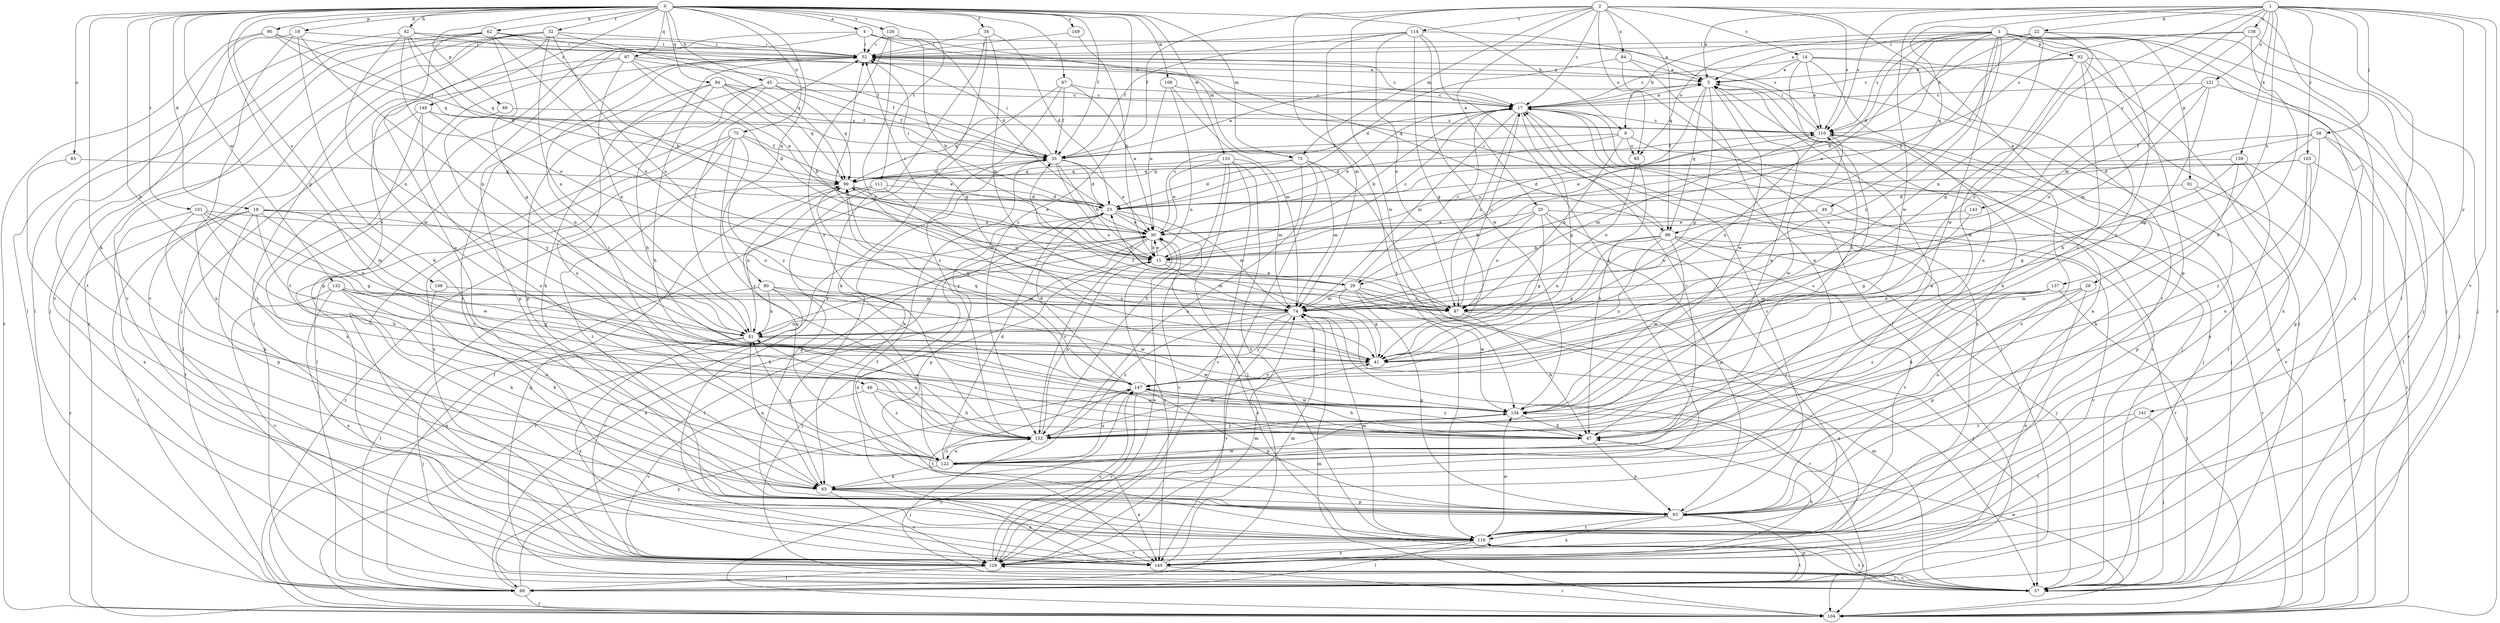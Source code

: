 strict digraph  {
0;
1;
2;
3;
4;
5;
9;
11;
14;
17;
18;
19;
22;
23;
25;
28;
29;
30;
32;
34;
35;
41;
42;
45;
46;
47;
49;
52;
56;
57;
62;
63;
67;
69;
73;
74;
75;
80;
81;
83;
84;
85;
87;
89;
90;
91;
92;
93;
94;
97;
98;
99;
101;
103;
104;
106;
108;
110;
111;
114;
116;
121;
122;
126;
129;
132;
133;
134;
137;
138;
139;
140;
141;
143;
147;
148;
149;
152;
0 -> 4  [label=a];
0 -> 9  [label=b];
0 -> 18  [label=d];
0 -> 19  [label=d];
0 -> 32  [label=f];
0 -> 34  [label=f];
0 -> 35  [label=f];
0 -> 41  [label=g];
0 -> 42  [label=h];
0 -> 45  [label=h];
0 -> 46  [label=h];
0 -> 62  [label=k];
0 -> 63  [label=k];
0 -> 67  [label=l];
0 -> 73  [label=m];
0 -> 75  [label=n];
0 -> 80  [label=n];
0 -> 83  [label=o];
0 -> 89  [label=p];
0 -> 90  [label=p];
0 -> 94  [label=q];
0 -> 97  [label=q];
0 -> 101  [label=r];
0 -> 106  [label=s];
0 -> 108  [label=s];
0 -> 111  [label=t];
0 -> 126  [label=v];
0 -> 132  [label=w];
0 -> 133  [label=w];
0 -> 148  [label=z];
0 -> 149  [label=z];
0 -> 152  [label=z];
1 -> 5  [label=a];
1 -> 22  [label=d];
1 -> 56  [label=j];
1 -> 69  [label=l];
1 -> 98  [label=q];
1 -> 103  [label=r];
1 -> 104  [label=r];
1 -> 110  [label=s];
1 -> 121  [label=u];
1 -> 129  [label=v];
1 -> 134  [label=w];
1 -> 137  [label=x];
1 -> 138  [label=x];
1 -> 139  [label=x];
1 -> 141  [label=y];
1 -> 143  [label=y];
1 -> 147  [label=y];
2 -> 14  [label=c];
2 -> 17  [label=c];
2 -> 25  [label=e];
2 -> 28  [label=e];
2 -> 35  [label=f];
2 -> 73  [label=m];
2 -> 84  [label=o];
2 -> 85  [label=o];
2 -> 98  [label=q];
2 -> 104  [label=r];
2 -> 110  [label=s];
2 -> 114  [label=t];
2 -> 116  [label=t];
2 -> 134  [label=w];
3 -> 9  [label=b];
3 -> 11  [label=b];
3 -> 23  [label=d];
3 -> 29  [label=e];
3 -> 49  [label=i];
3 -> 57  [label=j];
3 -> 85  [label=o];
3 -> 91  [label=p];
3 -> 92  [label=p];
3 -> 93  [label=p];
3 -> 110  [label=s];
3 -> 134  [label=w];
3 -> 140  [label=x];
3 -> 147  [label=y];
3 -> 152  [label=z];
4 -> 52  [label=i];
4 -> 73  [label=m];
4 -> 98  [label=q];
4 -> 110  [label=s];
4 -> 116  [label=t];
4 -> 129  [label=v];
5 -> 17  [label=c];
5 -> 29  [label=e];
5 -> 41  [label=g];
5 -> 63  [label=k];
5 -> 98  [label=q];
5 -> 134  [label=w];
9 -> 23  [label=d];
9 -> 35  [label=f];
9 -> 57  [label=j];
9 -> 85  [label=o];
9 -> 87  [label=o];
11 -> 17  [label=c];
11 -> 29  [label=e];
11 -> 30  [label=e];
11 -> 52  [label=i];
11 -> 57  [label=j];
11 -> 74  [label=m];
11 -> 110  [label=s];
14 -> 5  [label=a];
14 -> 17  [label=c];
14 -> 47  [label=h];
14 -> 57  [label=j];
14 -> 110  [label=s];
14 -> 116  [label=t];
14 -> 122  [label=u];
17 -> 5  [label=a];
17 -> 11  [label=b];
17 -> 30  [label=e];
17 -> 41  [label=g];
17 -> 57  [label=j];
17 -> 69  [label=l];
17 -> 74  [label=m];
17 -> 87  [label=o];
17 -> 99  [label=q];
17 -> 110  [label=s];
18 -> 30  [label=e];
18 -> 69  [label=l];
18 -> 74  [label=m];
18 -> 81  [label=n];
18 -> 87  [label=o];
18 -> 93  [label=p];
18 -> 104  [label=r];
18 -> 152  [label=z];
19 -> 52  [label=i];
19 -> 63  [label=k];
19 -> 81  [label=n];
19 -> 129  [label=v];
19 -> 140  [label=x];
22 -> 5  [label=a];
22 -> 11  [label=b];
22 -> 41  [label=g];
22 -> 52  [label=i];
22 -> 57  [label=j];
22 -> 81  [label=n];
22 -> 110  [label=s];
23 -> 30  [label=e];
23 -> 52  [label=i];
23 -> 74  [label=m];
23 -> 93  [label=p];
23 -> 129  [label=v];
23 -> 140  [label=x];
25 -> 11  [label=b];
25 -> 30  [label=e];
25 -> 41  [label=g];
25 -> 87  [label=o];
25 -> 93  [label=p];
25 -> 104  [label=r];
25 -> 116  [label=t];
28 -> 74  [label=m];
28 -> 93  [label=p];
28 -> 122  [label=u];
28 -> 140  [label=x];
29 -> 17  [label=c];
29 -> 23  [label=d];
29 -> 41  [label=g];
29 -> 52  [label=i];
29 -> 57  [label=j];
29 -> 74  [label=m];
29 -> 87  [label=o];
29 -> 93  [label=p];
29 -> 134  [label=w];
30 -> 11  [label=b];
30 -> 17  [label=c];
30 -> 69  [label=l];
30 -> 104  [label=r];
30 -> 140  [label=x];
30 -> 152  [label=z];
32 -> 52  [label=i];
32 -> 57  [label=j];
32 -> 81  [label=n];
32 -> 87  [label=o];
32 -> 99  [label=q];
32 -> 104  [label=r];
32 -> 122  [label=u];
32 -> 129  [label=v];
34 -> 23  [label=d];
34 -> 41  [label=g];
34 -> 52  [label=i];
34 -> 74  [label=m];
34 -> 140  [label=x];
35 -> 5  [label=a];
35 -> 11  [label=b];
35 -> 23  [label=d];
35 -> 30  [label=e];
35 -> 52  [label=i];
35 -> 63  [label=k];
35 -> 87  [label=o];
35 -> 99  [label=q];
41 -> 35  [label=f];
41 -> 99  [label=q];
41 -> 147  [label=y];
42 -> 17  [label=c];
42 -> 23  [label=d];
42 -> 52  [label=i];
42 -> 69  [label=l];
42 -> 81  [label=n];
42 -> 87  [label=o];
42 -> 99  [label=q];
45 -> 17  [label=c];
45 -> 35  [label=f];
45 -> 63  [label=k];
45 -> 93  [label=p];
45 -> 99  [label=q];
45 -> 129  [label=v];
46 -> 47  [label=h];
46 -> 129  [label=v];
46 -> 134  [label=w];
46 -> 152  [label=z];
47 -> 5  [label=a];
47 -> 93  [label=p];
47 -> 147  [label=y];
49 -> 30  [label=e];
49 -> 87  [label=o];
49 -> 104  [label=r];
52 -> 5  [label=a];
52 -> 17  [label=c];
52 -> 47  [label=h];
52 -> 69  [label=l];
56 -> 23  [label=d];
56 -> 35  [label=f];
56 -> 69  [label=l];
56 -> 74  [label=m];
56 -> 93  [label=p];
56 -> 152  [label=z];
57 -> 17  [label=c];
57 -> 30  [label=e];
57 -> 74  [label=m];
57 -> 99  [label=q];
57 -> 116  [label=t];
57 -> 129  [label=v];
62 -> 11  [label=b];
62 -> 35  [label=f];
62 -> 41  [label=g];
62 -> 52  [label=i];
62 -> 57  [label=j];
62 -> 69  [label=l];
62 -> 87  [label=o];
62 -> 129  [label=v];
62 -> 134  [label=w];
63 -> 5  [label=a];
63 -> 81  [label=n];
63 -> 93  [label=p];
63 -> 129  [label=v];
63 -> 134  [label=w];
63 -> 140  [label=x];
67 -> 17  [label=c];
67 -> 30  [label=e];
67 -> 35  [label=f];
67 -> 63  [label=k];
67 -> 152  [label=z];
69 -> 30  [label=e];
69 -> 35  [label=f];
69 -> 93  [label=p];
69 -> 104  [label=r];
69 -> 116  [label=t];
69 -> 147  [label=y];
73 -> 23  [label=d];
73 -> 57  [label=j];
73 -> 74  [label=m];
73 -> 99  [label=q];
73 -> 122  [label=u];
73 -> 140  [label=x];
74 -> 81  [label=n];
74 -> 104  [label=r];
74 -> 129  [label=v];
74 -> 147  [label=y];
74 -> 152  [label=z];
75 -> 30  [label=e];
75 -> 35  [label=f];
75 -> 69  [label=l];
75 -> 116  [label=t];
75 -> 129  [label=v];
75 -> 147  [label=y];
75 -> 152  [label=z];
80 -> 69  [label=l];
80 -> 74  [label=m];
80 -> 81  [label=n];
80 -> 122  [label=u];
80 -> 129  [label=v];
80 -> 134  [label=w];
81 -> 41  [label=g];
81 -> 52  [label=i];
81 -> 57  [label=j];
81 -> 134  [label=w];
81 -> 140  [label=x];
83 -> 99  [label=q];
83 -> 140  [label=x];
84 -> 5  [label=a];
84 -> 23  [label=d];
84 -> 69  [label=l];
84 -> 122  [label=u];
85 -> 47  [label=h];
85 -> 87  [label=o];
87 -> 17  [label=c];
87 -> 47  [label=h];
87 -> 99  [label=q];
87 -> 140  [label=x];
89 -> 110  [label=s];
89 -> 147  [label=y];
90 -> 35  [label=f];
90 -> 52  [label=i];
90 -> 99  [label=q];
90 -> 104  [label=r];
90 -> 116  [label=t];
91 -> 23  [label=d];
91 -> 93  [label=p];
91 -> 104  [label=r];
92 -> 5  [label=a];
92 -> 17  [label=c];
92 -> 47  [label=h];
92 -> 104  [label=r];
92 -> 134  [label=w];
92 -> 140  [label=x];
92 -> 152  [label=z];
93 -> 17  [label=c];
93 -> 104  [label=r];
93 -> 110  [label=s];
93 -> 116  [label=t];
93 -> 140  [label=x];
94 -> 11  [label=b];
94 -> 17  [label=c];
94 -> 35  [label=f];
94 -> 47  [label=h];
94 -> 93  [label=p];
94 -> 99  [label=q];
94 -> 122  [label=u];
97 -> 5  [label=a];
97 -> 11  [label=b];
97 -> 30  [label=e];
97 -> 35  [label=f];
97 -> 81  [label=n];
97 -> 93  [label=p];
97 -> 116  [label=t];
98 -> 11  [label=b];
98 -> 41  [label=g];
98 -> 52  [label=i];
98 -> 57  [label=j];
98 -> 81  [label=n];
98 -> 116  [label=t];
98 -> 129  [label=v];
98 -> 134  [label=w];
98 -> 147  [label=y];
99 -> 23  [label=d];
99 -> 30  [label=e];
99 -> 104  [label=r];
99 -> 147  [label=y];
101 -> 30  [label=e];
101 -> 41  [label=g];
101 -> 47  [label=h];
101 -> 63  [label=k];
101 -> 116  [label=t];
101 -> 134  [label=w];
103 -> 23  [label=d];
103 -> 99  [label=q];
103 -> 104  [label=r];
103 -> 116  [label=t];
103 -> 122  [label=u];
104 -> 5  [label=a];
104 -> 30  [label=e];
104 -> 74  [label=m];
104 -> 134  [label=w];
104 -> 147  [label=y];
106 -> 17  [label=c];
106 -> 30  [label=e];
106 -> 74  [label=m];
106 -> 81  [label=n];
108 -> 63  [label=k];
108 -> 74  [label=m];
110 -> 35  [label=f];
110 -> 52  [label=i];
110 -> 57  [label=j];
110 -> 74  [label=m];
110 -> 81  [label=n];
110 -> 134  [label=w];
111 -> 23  [label=d];
111 -> 74  [label=m];
111 -> 81  [label=n];
111 -> 93  [label=p];
114 -> 5  [label=a];
114 -> 35  [label=f];
114 -> 41  [label=g];
114 -> 52  [label=i];
114 -> 63  [label=k];
114 -> 74  [label=m];
114 -> 87  [label=o];
114 -> 134  [label=w];
116 -> 5  [label=a];
116 -> 17  [label=c];
116 -> 52  [label=i];
116 -> 69  [label=l];
116 -> 74  [label=m];
116 -> 129  [label=v];
116 -> 134  [label=w];
116 -> 140  [label=x];
121 -> 17  [label=c];
121 -> 41  [label=g];
121 -> 57  [label=j];
121 -> 74  [label=m];
121 -> 87  [label=o];
122 -> 17  [label=c];
122 -> 23  [label=d];
122 -> 63  [label=k];
122 -> 81  [label=n];
122 -> 99  [label=q];
122 -> 140  [label=x];
122 -> 152  [label=z];
126 -> 11  [label=b];
126 -> 23  [label=d];
126 -> 41  [label=g];
126 -> 52  [label=i];
126 -> 152  [label=z];
129 -> 30  [label=e];
129 -> 57  [label=j];
129 -> 69  [label=l];
129 -> 74  [label=m];
129 -> 147  [label=y];
132 -> 41  [label=g];
132 -> 47  [label=h];
132 -> 63  [label=k];
132 -> 87  [label=o];
132 -> 122  [label=u];
132 -> 129  [label=v];
132 -> 140  [label=x];
133 -> 30  [label=e];
133 -> 69  [label=l];
133 -> 74  [label=m];
133 -> 99  [label=q];
133 -> 116  [label=t];
133 -> 129  [label=v];
133 -> 152  [label=z];
134 -> 47  [label=h];
134 -> 152  [label=z];
137 -> 47  [label=h];
137 -> 57  [label=j];
137 -> 74  [label=m];
137 -> 87  [label=o];
137 -> 152  [label=z];
138 -> 47  [label=h];
138 -> 52  [label=i];
138 -> 57  [label=j];
138 -> 74  [label=m];
138 -> 110  [label=s];
139 -> 41  [label=g];
139 -> 63  [label=k];
139 -> 93  [label=p];
139 -> 99  [label=q];
139 -> 129  [label=v];
140 -> 35  [label=f];
140 -> 47  [label=h];
140 -> 74  [label=m];
140 -> 104  [label=r];
141 -> 57  [label=j];
141 -> 116  [label=t];
141 -> 152  [label=z];
143 -> 30  [label=e];
143 -> 41  [label=g];
147 -> 23  [label=d];
147 -> 47  [label=h];
147 -> 93  [label=p];
147 -> 99  [label=q];
147 -> 116  [label=t];
147 -> 122  [label=u];
147 -> 129  [label=v];
147 -> 134  [label=w];
148 -> 69  [label=l];
148 -> 81  [label=n];
148 -> 110  [label=s];
148 -> 122  [label=u];
148 -> 140  [label=x];
149 -> 11  [label=b];
149 -> 52  [label=i];
152 -> 11  [label=b];
152 -> 41  [label=g];
152 -> 52  [label=i];
152 -> 57  [label=j];
152 -> 81  [label=n];
152 -> 110  [label=s];
152 -> 122  [label=u];
}
